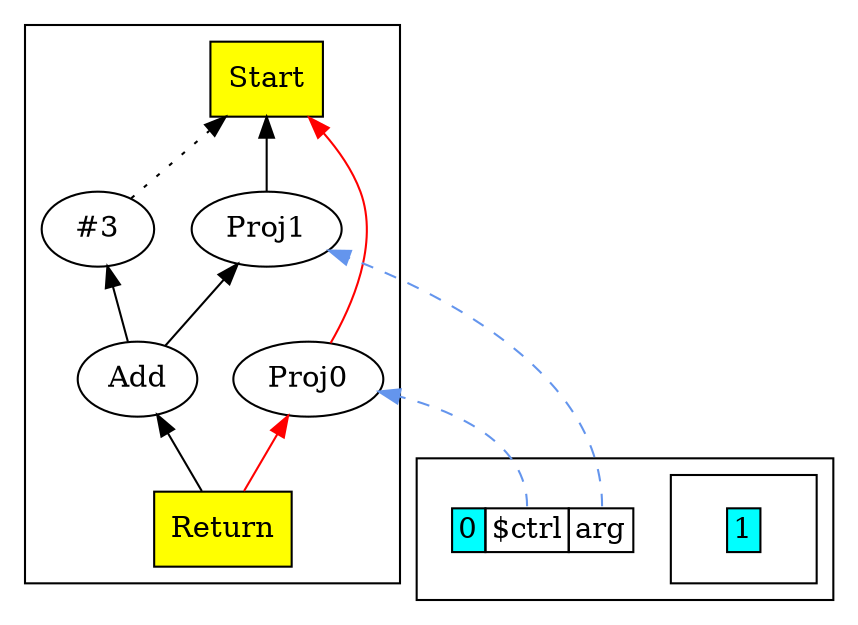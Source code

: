 digraph chapter04 {
	rankdir=BT;
	subgraph cluster_Nodes {
		Start1 [ shape=box style=filled fillcolor=yellow label="Start" ];
		Proj02 [ label="Proj0" ];
		Proj13 [ label="Proj1" ];
		Con_8 [ label="#3" ];
		Add9 [ label="Add" ];
		Return10 [ shape=box style=filled fillcolor=yellow label="Return" ];
	}
	node [shape=plaintext];
	subgraph cluster_0 {
		scope0 [label=<
			<TABLE BORDER="0" CELLBORDER="1" CELLSPACING="0">
			<TR><TD BGCOLOR="aqua">0</TD><TD PORT="scope0_$ctrl">$ctrl</TD><TD PORT="scope0_arg">arg</TD></TR>
			</TABLE>>];
	subgraph cluster_1 {
		scope1 [label=<
			<TABLE BORDER="0" CELLBORDER="1" CELLSPACING="0">
			<TR><TD BGCOLOR="aqua">1</TD></TR>
			</TABLE>>];
	}
	}
	Proj02 -> Start1 [color=red];
	Proj13 -> Start1;
	Con_8 -> Start1 [style=dotted];
	Add9 -> Proj13;
	Add9 -> Con_8;
	Return10 -> Proj02 [color=red];
	Return10 -> Add9;
	edge [style=dashed color=cornflowerblue];
	scope0:"scope0_$ctrl" -> Proj02;
	scope0:"scope0_arg" -> Proj13;
}